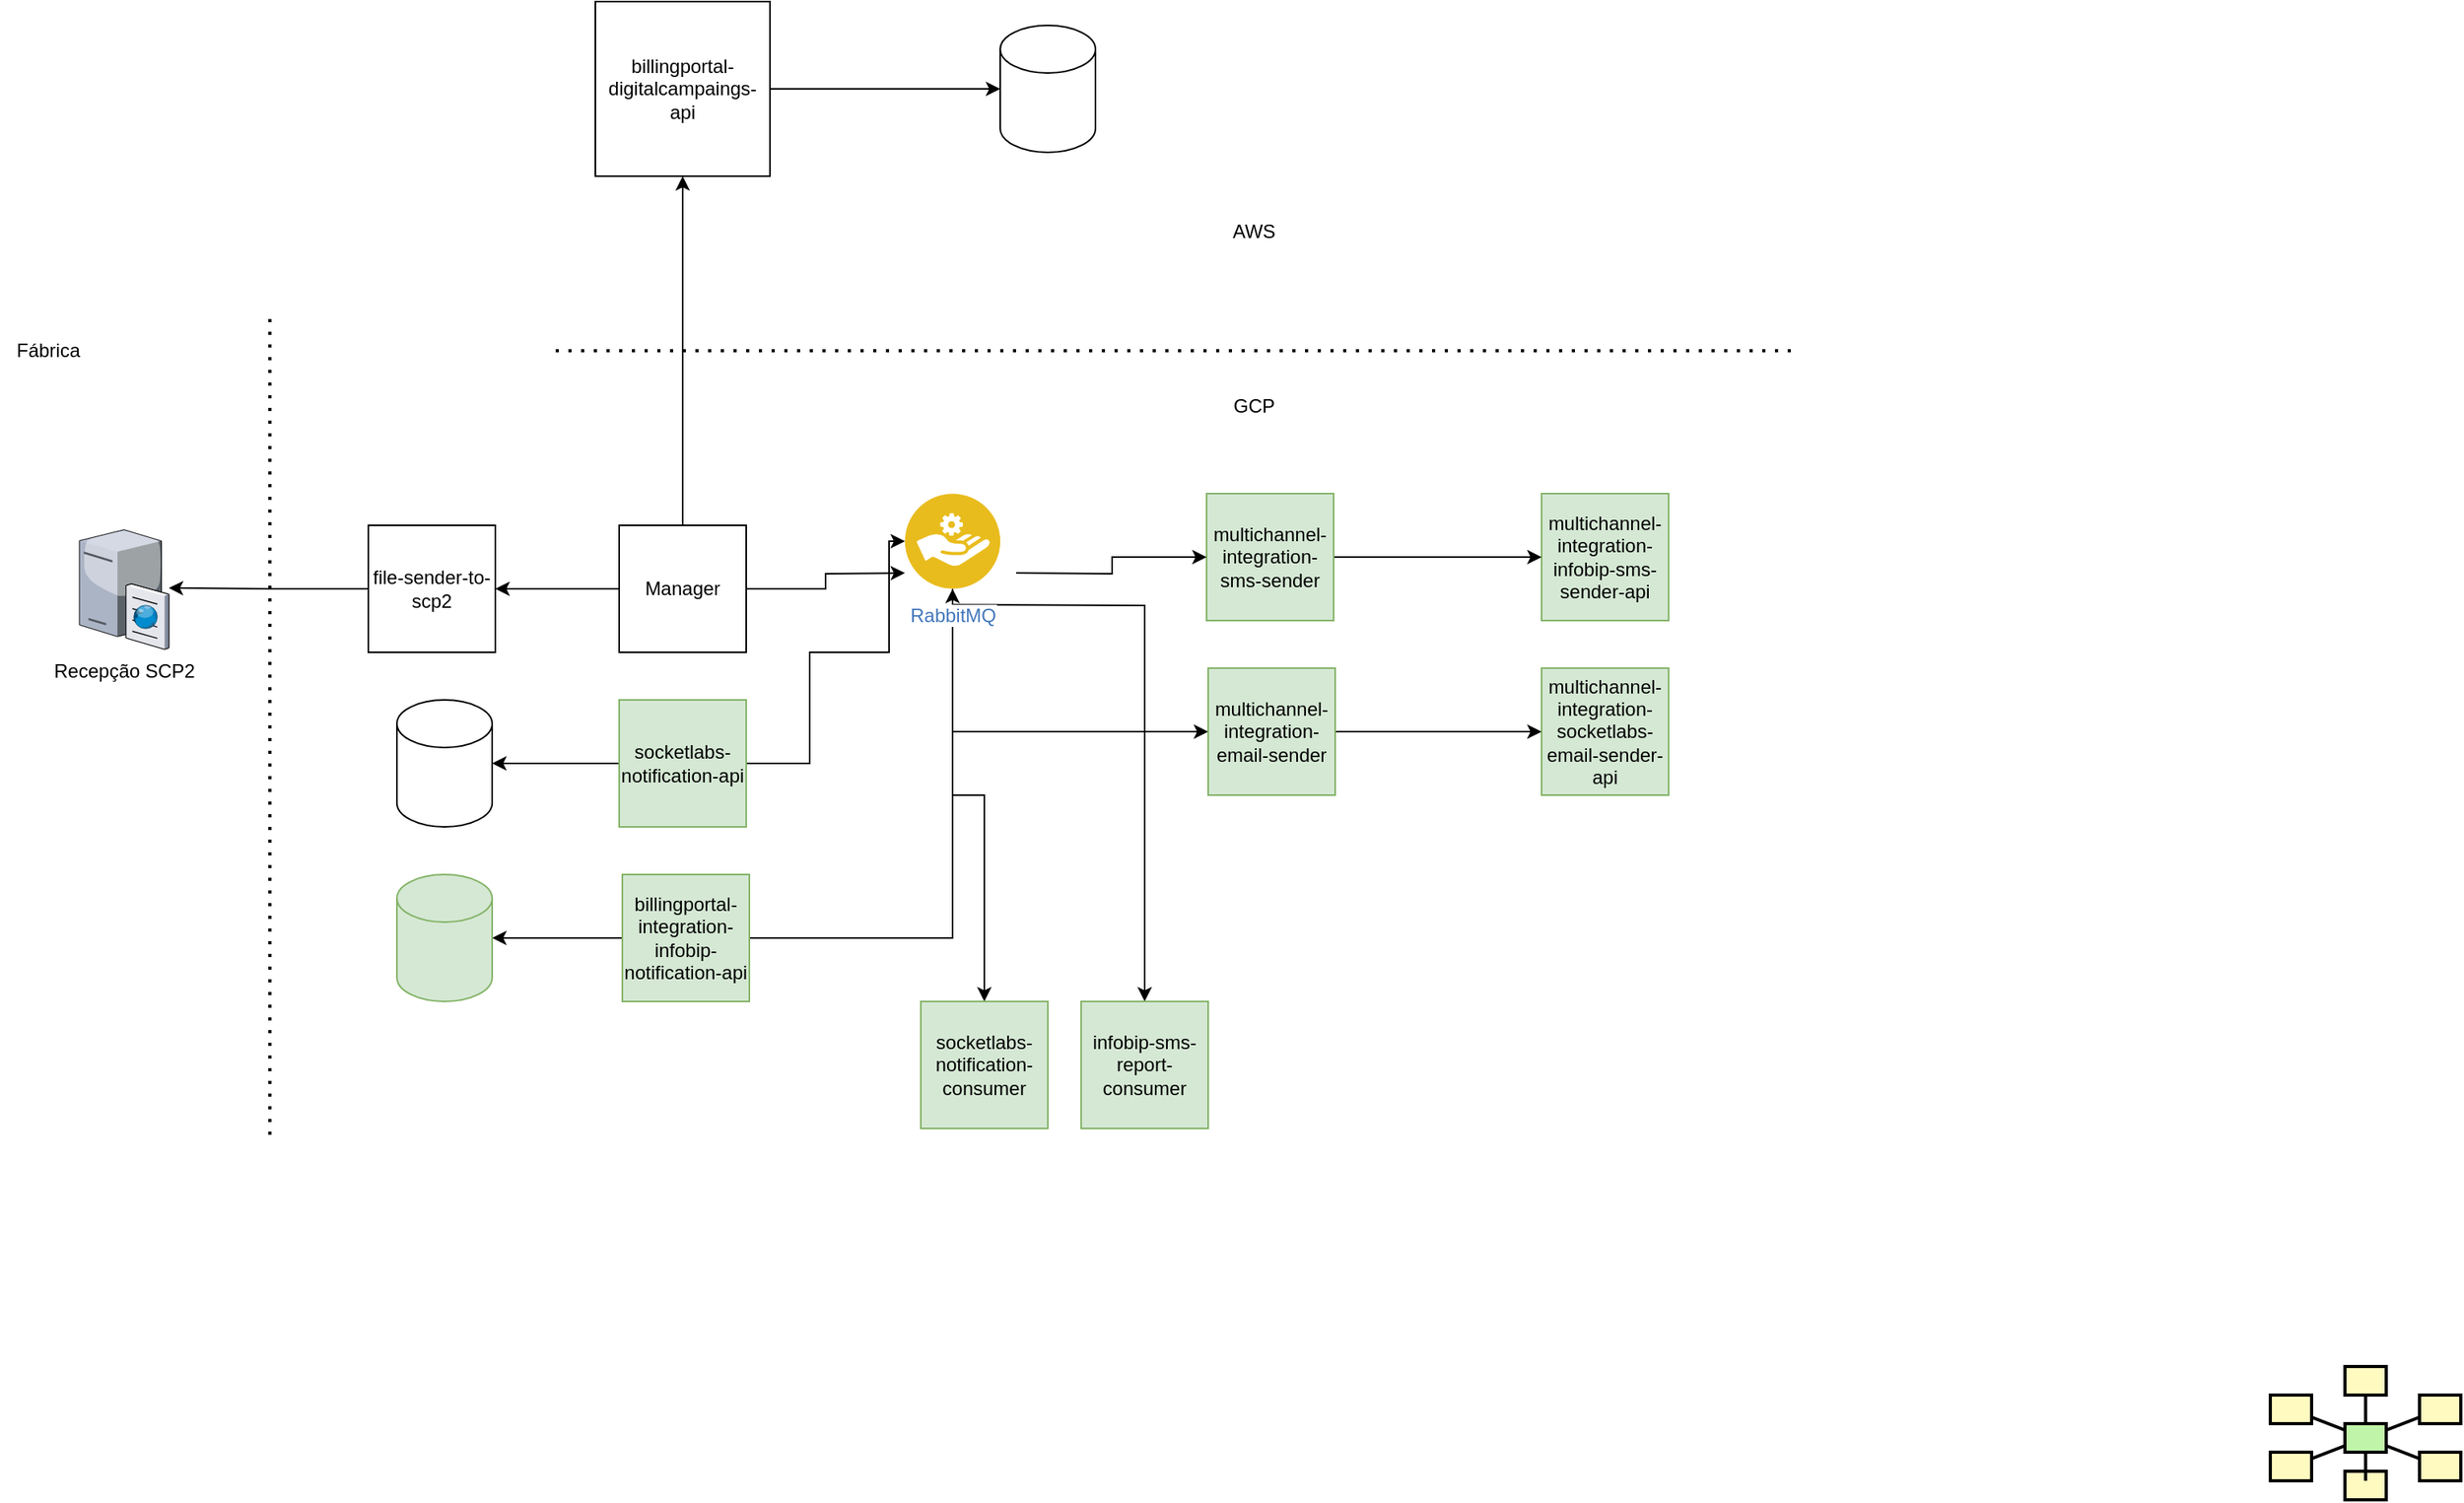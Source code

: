<mxfile version="16.6.0" type="github">
  <diagram id="TXDNzBFO56J-YI6divBh" name="Page-1">
    <mxGraphModel dx="2200" dy="1905" grid="1" gridSize="10" guides="1" tooltips="1" connect="1" arrows="1" fold="1" page="1" pageScale="1" pageWidth="850" pageHeight="1100" math="0" shadow="0">
      <root>
        <mxCell id="0" />
        <mxCell id="1" parent="0" />
        <mxCell id="vqhlufGFlDq_QipqF_gs-1" value="multichannel-integration-infobip-sms-sender-api" style="whiteSpace=wrap;html=1;aspect=fixed;fillColor=#d5e8d4;strokeColor=#82b366;" parent="1" vertex="1">
          <mxGeometry x="661" y="110" width="80" height="80" as="geometry" />
        </mxCell>
        <mxCell id="vqhlufGFlDq_QipqF_gs-5" style="edgeStyle=orthogonalEdgeStyle;rounded=0;orthogonalLoop=1;jettySize=auto;html=1;" parent="1" source="vqhlufGFlDq_QipqF_gs-2" target="vqhlufGFlDq_QipqF_gs-1" edge="1">
          <mxGeometry relative="1" as="geometry" />
        </mxCell>
        <mxCell id="vqhlufGFlDq_QipqF_gs-2" value="multichannel-integration-sms-sender" style="whiteSpace=wrap;html=1;aspect=fixed;fillColor=#d5e8d4;strokeColor=#82b366;" parent="1" vertex="1">
          <mxGeometry x="450" y="110" width="80" height="80" as="geometry" />
        </mxCell>
        <mxCell id="vqhlufGFlDq_QipqF_gs-4" style="edgeStyle=orthogonalEdgeStyle;rounded=0;orthogonalLoop=1;jettySize=auto;html=1;exitX=0;exitY=0;exitDx=90;exitDy=0;exitPerimeter=0;" parent="1" target="vqhlufGFlDq_QipqF_gs-2" edge="1">
          <mxGeometry relative="1" as="geometry">
            <mxPoint x="330" y="160" as="sourcePoint" />
          </mxGeometry>
        </mxCell>
        <mxCell id="vqhlufGFlDq_QipqF_gs-15" style="edgeStyle=orthogonalEdgeStyle;rounded=0;orthogonalLoop=1;jettySize=auto;html=1;" parent="1" target="vqhlufGFlDq_QipqF_gs-14" edge="1">
          <mxGeometry relative="1" as="geometry">
            <mxPoint x="290" y="180" as="sourcePoint" />
            <Array as="points">
              <mxPoint x="290" y="260" />
            </Array>
          </mxGeometry>
        </mxCell>
        <mxCell id="vqhlufGFlDq_QipqF_gs-24" style="edgeStyle=orthogonalEdgeStyle;rounded=0;orthogonalLoop=1;jettySize=auto;html=1;" parent="1" target="vqhlufGFlDq_QipqF_gs-23" edge="1">
          <mxGeometry relative="1" as="geometry">
            <mxPoint x="290" y="180" as="sourcePoint" />
          </mxGeometry>
        </mxCell>
        <mxCell id="vqhlufGFlDq_QipqF_gs-7" style="edgeStyle=orthogonalEdgeStyle;rounded=0;orthogonalLoop=1;jettySize=auto;html=1;entryX=0;entryY=0;entryDx=20;entryDy=0;entryPerimeter=0;" parent="1" source="vqhlufGFlDq_QipqF_gs-6" edge="1">
          <mxGeometry relative="1" as="geometry">
            <mxPoint x="260" y="160" as="targetPoint" />
          </mxGeometry>
        </mxCell>
        <mxCell id="vqhlufGFlDq_QipqF_gs-11" style="edgeStyle=orthogonalEdgeStyle;rounded=0;orthogonalLoop=1;jettySize=auto;html=1;" parent="1" source="vqhlufGFlDq_QipqF_gs-6" target="vqhlufGFlDq_QipqF_gs-8" edge="1">
          <mxGeometry relative="1" as="geometry" />
        </mxCell>
        <mxCell id="E9g9ErYIvClVgziJOiVY-2" style="edgeStyle=orthogonalEdgeStyle;rounded=0;orthogonalLoop=1;jettySize=auto;html=1;" parent="1" source="vqhlufGFlDq_QipqF_gs-6" target="E9g9ErYIvClVgziJOiVY-1" edge="1">
          <mxGeometry relative="1" as="geometry" />
        </mxCell>
        <mxCell id="vqhlufGFlDq_QipqF_gs-6" value="Manager" style="whiteSpace=wrap;html=1;aspect=fixed;" parent="1" vertex="1">
          <mxGeometry x="80" y="130" width="80" height="80" as="geometry" />
        </mxCell>
        <mxCell id="vqhlufGFlDq_QipqF_gs-10" style="edgeStyle=orthogonalEdgeStyle;rounded=0;orthogonalLoop=1;jettySize=auto;html=1;" parent="1" source="vqhlufGFlDq_QipqF_gs-8" target="vqhlufGFlDq_QipqF_gs-9" edge="1">
          <mxGeometry relative="1" as="geometry" />
        </mxCell>
        <mxCell id="vqhlufGFlDq_QipqF_gs-8" value="billingportal-digitalcampaings-api" style="whiteSpace=wrap;html=1;aspect=fixed;" parent="1" vertex="1">
          <mxGeometry x="65" y="-200" width="110" height="110" as="geometry" />
        </mxCell>
        <mxCell id="vqhlufGFlDq_QipqF_gs-9" value="" style="shape=cylinder3;whiteSpace=wrap;html=1;boundedLbl=1;backgroundOutline=1;size=15;" parent="1" vertex="1">
          <mxGeometry x="320" y="-185" width="60" height="80" as="geometry" />
        </mxCell>
        <mxCell id="vqhlufGFlDq_QipqF_gs-12" value="multichannel-integration-socketlabs-email-sender-api" style="whiteSpace=wrap;html=1;aspect=fixed;fillColor=#d5e8d4;strokeColor=#82b366;" parent="1" vertex="1">
          <mxGeometry x="661" y="220" width="80" height="80" as="geometry" />
        </mxCell>
        <mxCell id="vqhlufGFlDq_QipqF_gs-59" style="edgeStyle=orthogonalEdgeStyle;rounded=0;orthogonalLoop=1;jettySize=auto;html=1;" parent="1" source="vqhlufGFlDq_QipqF_gs-14" target="vqhlufGFlDq_QipqF_gs-12" edge="1">
          <mxGeometry relative="1" as="geometry" />
        </mxCell>
        <mxCell id="vqhlufGFlDq_QipqF_gs-14" value="multichannel-integration-email-sender" style="whiteSpace=wrap;html=1;aspect=fixed;fillColor=#d5e8d4;strokeColor=#82b366;" parent="1" vertex="1">
          <mxGeometry x="451" y="220" width="80" height="80" as="geometry" />
        </mxCell>
        <mxCell id="vqhlufGFlDq_QipqF_gs-16" value="" style="endArrow=none;dashed=1;html=1;dashPattern=1 3;strokeWidth=2;rounded=0;" parent="1" edge="1">
          <mxGeometry width="50" height="50" relative="1" as="geometry">
            <mxPoint x="40" y="20" as="sourcePoint" />
            <mxPoint x="820" y="20" as="targetPoint" />
          </mxGeometry>
        </mxCell>
        <mxCell id="vqhlufGFlDq_QipqF_gs-17" value="AWS" style="text;html=1;strokeColor=none;fillColor=none;align=center;verticalAlign=middle;whiteSpace=wrap;rounded=0;" parent="1" vertex="1">
          <mxGeometry x="450" y="-70" width="60" height="30" as="geometry" />
        </mxCell>
        <mxCell id="vqhlufGFlDq_QipqF_gs-18" value="GCP" style="text;html=1;strokeColor=none;fillColor=none;align=center;verticalAlign=middle;whiteSpace=wrap;rounded=0;" parent="1" vertex="1">
          <mxGeometry x="450" y="40" width="60" height="30" as="geometry" />
        </mxCell>
        <mxCell id="vqhlufGFlDq_QipqF_gs-20" style="edgeStyle=orthogonalEdgeStyle;rounded=0;orthogonalLoop=1;jettySize=auto;html=1;" parent="1" source="vqhlufGFlDq_QipqF_gs-19" target="vqhlufGFlDq_QipqF_gs-51" edge="1">
          <mxGeometry relative="1" as="geometry">
            <mxPoint x="250" y="160" as="targetPoint" />
            <Array as="points">
              <mxPoint x="200" y="280" />
              <mxPoint x="200" y="210" />
              <mxPoint x="250" y="210" />
              <mxPoint x="250" y="140" />
            </Array>
          </mxGeometry>
        </mxCell>
        <mxCell id="vqhlufGFlDq_QipqF_gs-61" style="edgeStyle=orthogonalEdgeStyle;rounded=0;orthogonalLoop=1;jettySize=auto;html=1;" parent="1" source="vqhlufGFlDq_QipqF_gs-19" target="vqhlufGFlDq_QipqF_gs-60" edge="1">
          <mxGeometry relative="1" as="geometry" />
        </mxCell>
        <mxCell id="vqhlufGFlDq_QipqF_gs-19" value="socketlabs-notification-api" style="whiteSpace=wrap;html=1;aspect=fixed;fillColor=#d5e8d4;strokeColor=#82b366;" parent="1" vertex="1">
          <mxGeometry x="80" y="240" width="80" height="80" as="geometry" />
        </mxCell>
        <mxCell id="vqhlufGFlDq_QipqF_gs-22" style="edgeStyle=orthogonalEdgeStyle;rounded=0;orthogonalLoop=1;jettySize=auto;html=1;" parent="1" source="vqhlufGFlDq_QipqF_gs-21" target="vqhlufGFlDq_QipqF_gs-51" edge="1">
          <mxGeometry relative="1" as="geometry">
            <mxPoint x="290" y="180" as="targetPoint" />
          </mxGeometry>
        </mxCell>
        <mxCell id="vqhlufGFlDq_QipqF_gs-63" style="edgeStyle=orthogonalEdgeStyle;rounded=0;orthogonalLoop=1;jettySize=auto;html=1;" parent="1" source="vqhlufGFlDq_QipqF_gs-21" target="vqhlufGFlDq_QipqF_gs-62" edge="1">
          <mxGeometry relative="1" as="geometry" />
        </mxCell>
        <mxCell id="vqhlufGFlDq_QipqF_gs-21" value="billingportal-integration-infobip-notification-api" style="whiteSpace=wrap;html=1;aspect=fixed;fillColor=#d5e8d4;strokeColor=#82b366;" parent="1" vertex="1">
          <mxGeometry x="82" y="350" width="80" height="80" as="geometry" />
        </mxCell>
        <mxCell id="vqhlufGFlDq_QipqF_gs-23" value="infobip-sms-report-consumer" style="whiteSpace=wrap;html=1;aspect=fixed;fillColor=#d5e8d4;strokeColor=#82b366;" parent="1" vertex="1">
          <mxGeometry x="371" y="430" width="80" height="80" as="geometry" />
        </mxCell>
        <mxCell id="vqhlufGFlDq_QipqF_gs-38" value="" style="strokeWidth=2;dashed=0;align=center;fontSize=8;shape=rect;fillColor=#fffbc0;strokeColor=#000000;" parent="1" vertex="1">
          <mxGeometry x="1167" y="660" width="26" height="18" as="geometry" />
        </mxCell>
        <mxCell id="vqhlufGFlDq_QipqF_gs-39" value="" style="strokeWidth=2;dashed=0;align=center;fontSize=8;shape=rect;fillColor=#fffbc0;strokeColor=#000000;" parent="1" vertex="1">
          <mxGeometry x="1120" y="678" width="26" height="18" as="geometry" />
        </mxCell>
        <mxCell id="vqhlufGFlDq_QipqF_gs-40" value="" style="strokeWidth=2;dashed=0;align=center;fontSize=8;shape=rect;fillColor=#fffbc0;strokeColor=#000000;" parent="1" vertex="1">
          <mxGeometry x="1214" y="678" width="26" height="18" as="geometry" />
        </mxCell>
        <mxCell id="vqhlufGFlDq_QipqF_gs-41" value="" style="strokeWidth=2;dashed=0;align=center;fontSize=8;shape=rect;fillColor=#fffbc0;strokeColor=#000000;" parent="1" vertex="1">
          <mxGeometry x="1120" y="714" width="26" height="18" as="geometry" />
        </mxCell>
        <mxCell id="vqhlufGFlDq_QipqF_gs-42" value="" style="strokeWidth=2;dashed=0;align=center;fontSize=8;shape=rect;fillColor=#fffbc0;strokeColor=#000000;" parent="1" vertex="1">
          <mxGeometry x="1214" y="714" width="26" height="18" as="geometry" />
        </mxCell>
        <mxCell id="vqhlufGFlDq_QipqF_gs-43" value="" style="strokeWidth=2;dashed=0;align=center;fontSize=8;shape=rect;fillColor=#fffbc0;strokeColor=#000000;" parent="1" vertex="1">
          <mxGeometry x="1167" y="726" width="26" height="18" as="geometry" />
        </mxCell>
        <mxCell id="vqhlufGFlDq_QipqF_gs-44" value="" style="strokeWidth=2;dashed=0;align=center;fontSize=8;shape=rect;fillColor=#c0f5a9;strokeColor=#000000;" parent="1" vertex="1">
          <mxGeometry x="1167" y="696" width="26" height="18" as="geometry" />
        </mxCell>
        <mxCell id="vqhlufGFlDq_QipqF_gs-45" value="" style="edgeStyle=none;endArrow=none;dashed=0;html=1;strokeWidth=2;rounded=0;" parent="1" source="vqhlufGFlDq_QipqF_gs-44" target="vqhlufGFlDq_QipqF_gs-38" edge="1">
          <mxGeometry relative="1" as="geometry" />
        </mxCell>
        <mxCell id="vqhlufGFlDq_QipqF_gs-46" value="" style="edgeStyle=none;endArrow=none;dashed=0;html=1;strokeWidth=2;rounded=0;" parent="1" source="vqhlufGFlDq_QipqF_gs-44" target="vqhlufGFlDq_QipqF_gs-39" edge="1">
          <mxGeometry relative="1" as="geometry" />
        </mxCell>
        <mxCell id="vqhlufGFlDq_QipqF_gs-47" value="" style="edgeStyle=none;endArrow=none;dashed=0;html=1;strokeWidth=2;rounded=0;" parent="1" source="vqhlufGFlDq_QipqF_gs-44" target="vqhlufGFlDq_QipqF_gs-40" edge="1">
          <mxGeometry relative="1" as="geometry" />
        </mxCell>
        <mxCell id="vqhlufGFlDq_QipqF_gs-48" value="" style="edgeStyle=none;endArrow=none;dashed=0;html=1;strokeWidth=2;rounded=0;" parent="1" source="vqhlufGFlDq_QipqF_gs-44" target="vqhlufGFlDq_QipqF_gs-41" edge="1">
          <mxGeometry relative="1" as="geometry" />
        </mxCell>
        <mxCell id="vqhlufGFlDq_QipqF_gs-49" value="" style="edgeStyle=none;endArrow=none;dashed=0;html=1;strokeWidth=2;rounded=0;" parent="1" source="vqhlufGFlDq_QipqF_gs-44" target="vqhlufGFlDq_QipqF_gs-42" edge="1">
          <mxGeometry relative="1" as="geometry" />
        </mxCell>
        <mxCell id="vqhlufGFlDq_QipqF_gs-50" value="" style="edgeStyle=none;endArrow=none;dashed=0;html=1;strokeWidth=2;rounded=0;" parent="1" source="vqhlufGFlDq_QipqF_gs-44" edge="1">
          <mxGeometry relative="1" as="geometry">
            <mxPoint x="1180" y="732" as="targetPoint" />
          </mxGeometry>
        </mxCell>
        <mxCell id="vqhlufGFlDq_QipqF_gs-53" style="edgeStyle=orthogonalEdgeStyle;rounded=0;orthogonalLoop=1;jettySize=auto;html=1;" parent="1" source="vqhlufGFlDq_QipqF_gs-51" target="vqhlufGFlDq_QipqF_gs-52" edge="1">
          <mxGeometry relative="1" as="geometry" />
        </mxCell>
        <mxCell id="vqhlufGFlDq_QipqF_gs-51" value="RabbitMQ&lt;br&gt;" style="aspect=fixed;perimeter=ellipsePerimeter;html=1;align=center;shadow=0;dashed=0;fontColor=#4277BB;labelBackgroundColor=#ffffff;fontSize=12;spacingTop=3;image;image=img/lib/ibm/applications/service_broker.svg;" parent="1" vertex="1">
          <mxGeometry x="260" y="110" width="60" height="60" as="geometry" />
        </mxCell>
        <mxCell id="vqhlufGFlDq_QipqF_gs-52" value="socketlabs-notification-consumer" style="whiteSpace=wrap;html=1;aspect=fixed;fillColor=#d5e8d4;strokeColor=#82b366;" parent="1" vertex="1">
          <mxGeometry x="270" y="430" width="80" height="80" as="geometry" />
        </mxCell>
        <mxCell id="vqhlufGFlDq_QipqF_gs-60" value="" style="shape=cylinder3;whiteSpace=wrap;html=1;boundedLbl=1;backgroundOutline=1;size=15;" parent="1" vertex="1">
          <mxGeometry x="-60" y="240" width="60" height="80" as="geometry" />
        </mxCell>
        <mxCell id="vqhlufGFlDq_QipqF_gs-62" value="" style="shape=cylinder3;whiteSpace=wrap;html=1;boundedLbl=1;backgroundOutline=1;size=15;fillColor=#d5e8d4;strokeColor=#82b366;" parent="1" vertex="1">
          <mxGeometry x="-60" y="350" width="60" height="80" as="geometry" />
        </mxCell>
        <mxCell id="E9g9ErYIvClVgziJOiVY-6" style="edgeStyle=orthogonalEdgeStyle;rounded=0;orthogonalLoop=1;jettySize=auto;html=1;" parent="1" source="E9g9ErYIvClVgziJOiVY-1" target="E9g9ErYIvClVgziJOiVY-4" edge="1">
          <mxGeometry relative="1" as="geometry" />
        </mxCell>
        <mxCell id="E9g9ErYIvClVgziJOiVY-1" value="file-sender-to-scp2" style="whiteSpace=wrap;html=1;aspect=fixed;" parent="1" vertex="1">
          <mxGeometry x="-78" y="130" width="80" height="80" as="geometry" />
        </mxCell>
        <mxCell id="E9g9ErYIvClVgziJOiVY-4" value="Recepção SCP2" style="verticalLabelPosition=bottom;sketch=0;aspect=fixed;html=1;verticalAlign=top;strokeColor=none;align=center;outlineConnect=0;shape=mxgraph.citrix.ftp_server;" parent="1" vertex="1">
          <mxGeometry x="-260" y="131" width="56.36" height="77" as="geometry" />
        </mxCell>
        <mxCell id="E9g9ErYIvClVgziJOiVY-7" value="" style="endArrow=none;dashed=1;html=1;dashPattern=1 3;strokeWidth=2;rounded=0;" parent="1" edge="1">
          <mxGeometry width="50" height="50" relative="1" as="geometry">
            <mxPoint x="-140" as="sourcePoint" />
            <mxPoint x="-140" y="520" as="targetPoint" />
          </mxGeometry>
        </mxCell>
        <mxCell id="E9g9ErYIvClVgziJOiVY-8" value="Fábrica" style="text;html=1;align=center;verticalAlign=middle;resizable=0;points=[];autosize=1;strokeColor=none;fillColor=none;" parent="1" vertex="1">
          <mxGeometry x="-310" y="10" width="60" height="20" as="geometry" />
        </mxCell>
      </root>
    </mxGraphModel>
  </diagram>
</mxfile>
